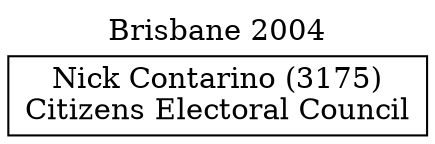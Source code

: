 // House preference flow
digraph "Nick Contarino (3175)_Brisbane_2004" {
	graph [label="Brisbane 2004" labelloc=t mclimit=10]
	node [shape=box]
	"Nick Contarino (3175)" [label="Nick Contarino (3175)
Citizens Electoral Council"]
}
